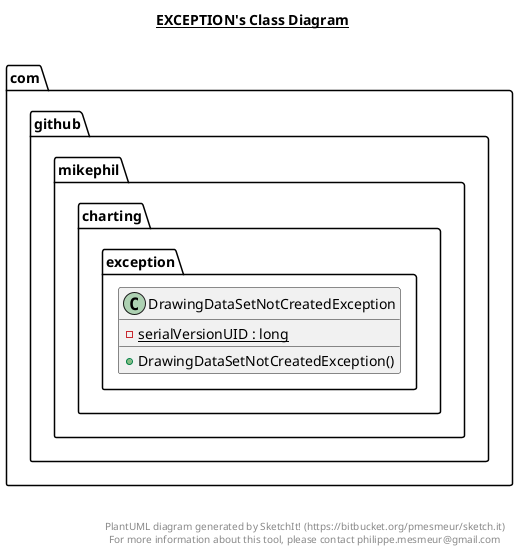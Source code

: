 @startuml

title __EXCEPTION's Class Diagram__\n

  namespace com.github.mikephil.charting.exception {
    class com.github.mikephil.charting.exception.DrawingDataSetNotCreatedException {
        {static} - serialVersionUID : long
        + DrawingDataSetNotCreatedException()
    }
  }
  



right footer


PlantUML diagram generated by SketchIt! (https://bitbucket.org/pmesmeur/sketch.it)
For more information about this tool, please contact philippe.mesmeur@gmail.com
endfooter

@enduml

